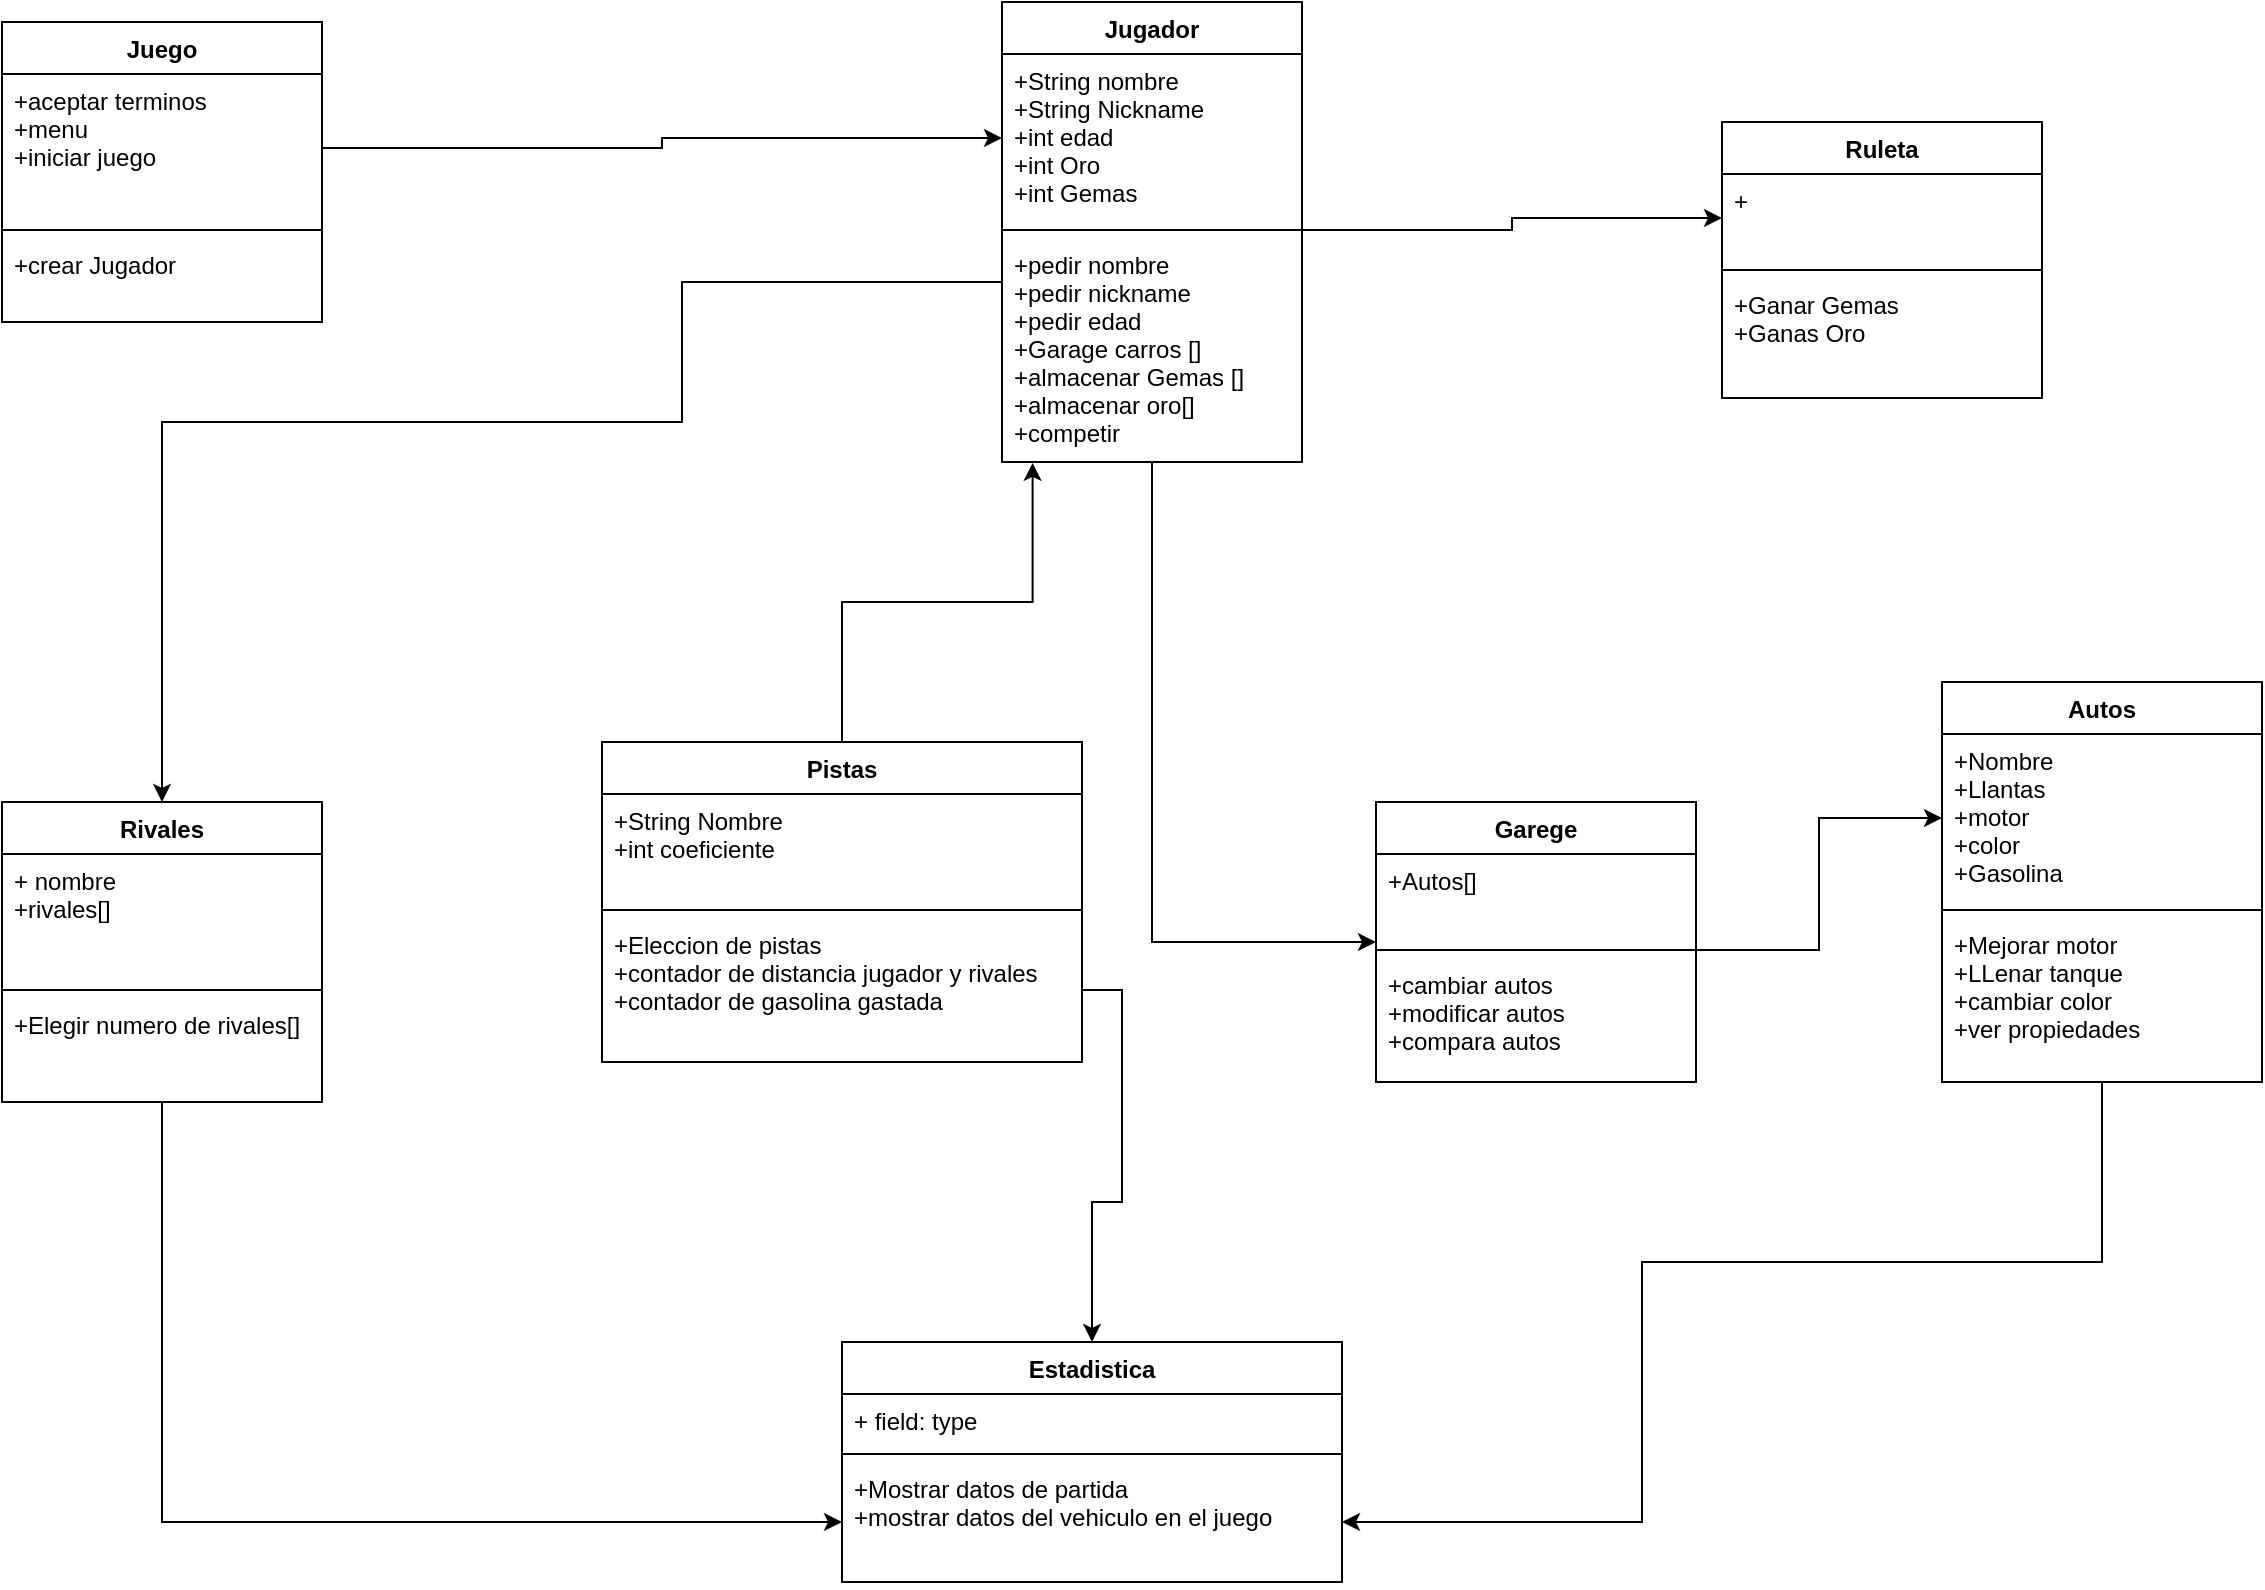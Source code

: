 <mxfile version="14.4.2" type="device"><diagram id="C5RBs43oDa-KdzZeNtuy" name="Page-1"><mxGraphModel dx="1240" dy="689" grid="1" gridSize="10" guides="1" tooltips="1" connect="1" arrows="1" fold="1" page="1" pageScale="1" pageWidth="827" pageHeight="1169" math="0" shadow="0"><root><mxCell id="WIyWlLk6GJQsqaUBKTNV-0"/><mxCell id="WIyWlLk6GJQsqaUBKTNV-1" parent="WIyWlLk6GJQsqaUBKTNV-0"/><mxCell id="_pBQuMpL7tuIjOIFrmTL-0" value="Juego" style="swimlane;fontStyle=1;align=center;verticalAlign=top;childLayout=stackLayout;horizontal=1;startSize=26;horizontalStack=0;resizeParent=1;resizeParentMax=0;resizeLast=0;collapsible=1;marginBottom=0;" parent="WIyWlLk6GJQsqaUBKTNV-1" vertex="1"><mxGeometry x="140" y="90" width="160" height="150" as="geometry"/></mxCell><mxCell id="_pBQuMpL7tuIjOIFrmTL-1" value="+aceptar terminos&#10;+menu&#10;+iniciar juego" style="text;strokeColor=none;fillColor=none;align=left;verticalAlign=top;spacingLeft=4;spacingRight=4;overflow=hidden;rotatable=0;points=[[0,0.5],[1,0.5]];portConstraint=eastwest;" parent="_pBQuMpL7tuIjOIFrmTL-0" vertex="1"><mxGeometry y="26" width="160" height="74" as="geometry"/></mxCell><mxCell id="_pBQuMpL7tuIjOIFrmTL-2" value="" style="line;strokeWidth=1;fillColor=none;align=left;verticalAlign=middle;spacingTop=-1;spacingLeft=3;spacingRight=3;rotatable=0;labelPosition=right;points=[];portConstraint=eastwest;" parent="_pBQuMpL7tuIjOIFrmTL-0" vertex="1"><mxGeometry y="100" width="160" height="8" as="geometry"/></mxCell><mxCell id="_pBQuMpL7tuIjOIFrmTL-3" value="+crear Jugador" style="text;strokeColor=none;fillColor=none;align=left;verticalAlign=top;spacingLeft=4;spacingRight=4;overflow=hidden;rotatable=0;points=[[0,0.5],[1,0.5]];portConstraint=eastwest;" parent="_pBQuMpL7tuIjOIFrmTL-0" vertex="1"><mxGeometry y="108" width="160" height="42" as="geometry"/></mxCell><mxCell id="uViINEGti_Z9D7nmSMU2-13" style="edgeStyle=orthogonalEdgeStyle;rounded=0;orthogonalLoop=1;jettySize=auto;html=1;" edge="1" parent="WIyWlLk6GJQsqaUBKTNV-1" source="uViINEGti_Z9D7nmSMU2-2" target="uViINEGti_Z9D7nmSMU2-6"><mxGeometry relative="1" as="geometry"><Array as="points"><mxPoint x="715" y="550"/></Array></mxGeometry></mxCell><mxCell id="uViINEGti_Z9D7nmSMU2-30" style="edgeStyle=orthogonalEdgeStyle;rounded=0;orthogonalLoop=1;jettySize=auto;html=1;" edge="1" parent="WIyWlLk6GJQsqaUBKTNV-1" source="uViINEGti_Z9D7nmSMU2-5" target="uViINEGti_Z9D7nmSMU2-25"><mxGeometry relative="1" as="geometry"><mxPoint x="620" y="220" as="sourcePoint"/><Array as="points"><mxPoint x="480" y="220"/><mxPoint x="480" y="290"/><mxPoint x="220" y="290"/></Array></mxGeometry></mxCell><mxCell id="uViINEGti_Z9D7nmSMU2-2" value="Jugador" style="swimlane;fontStyle=1;align=center;verticalAlign=top;childLayout=stackLayout;horizontal=1;startSize=26;horizontalStack=0;resizeParent=1;resizeParentMax=0;resizeLast=0;collapsible=1;marginBottom=0;" vertex="1" parent="WIyWlLk6GJQsqaUBKTNV-1"><mxGeometry x="640" y="80" width="150" height="230" as="geometry"/></mxCell><mxCell id="uViINEGti_Z9D7nmSMU2-3" value="+String nombre&#10;+String Nickname&#10;+int edad&#10;+int Oro &#10;+int Gemas" style="text;strokeColor=none;fillColor=none;align=left;verticalAlign=top;spacingLeft=4;spacingRight=4;overflow=hidden;rotatable=0;points=[[0,0.5],[1,0.5]];portConstraint=eastwest;" vertex="1" parent="uViINEGti_Z9D7nmSMU2-2"><mxGeometry y="26" width="150" height="84" as="geometry"/></mxCell><mxCell id="uViINEGti_Z9D7nmSMU2-4" value="" style="line;strokeWidth=1;fillColor=none;align=left;verticalAlign=middle;spacingTop=-1;spacingLeft=3;spacingRight=3;rotatable=0;labelPosition=right;points=[];portConstraint=eastwest;" vertex="1" parent="uViINEGti_Z9D7nmSMU2-2"><mxGeometry y="110" width="150" height="8" as="geometry"/></mxCell><mxCell id="uViINEGti_Z9D7nmSMU2-5" value="+pedir nombre&#10;+pedir nickname&#10;+pedir edad&#10;+Garage carros []&#10;+almacenar Gemas []&#10;+almacenar oro[]&#10;+competir" style="text;strokeColor=none;fillColor=none;align=left;verticalAlign=top;spacingLeft=4;spacingRight=4;overflow=hidden;rotatable=0;points=[[0,0.5],[1,0.5]];portConstraint=eastwest;" vertex="1" parent="uViINEGti_Z9D7nmSMU2-2"><mxGeometry y="118" width="150" height="112" as="geometry"/></mxCell><mxCell id="uViINEGti_Z9D7nmSMU2-6" value="Garege" style="swimlane;fontStyle=1;align=center;verticalAlign=top;childLayout=stackLayout;horizontal=1;startSize=26;horizontalStack=0;resizeParent=1;resizeParentMax=0;resizeLast=0;collapsible=1;marginBottom=0;" vertex="1" parent="WIyWlLk6GJQsqaUBKTNV-1"><mxGeometry x="827" y="480" width="160" height="140" as="geometry"/></mxCell><mxCell id="uViINEGti_Z9D7nmSMU2-7" value="+Autos[]" style="text;strokeColor=none;fillColor=none;align=left;verticalAlign=top;spacingLeft=4;spacingRight=4;overflow=hidden;rotatable=0;points=[[0,0.5],[1,0.5]];portConstraint=eastwest;" vertex="1" parent="uViINEGti_Z9D7nmSMU2-6"><mxGeometry y="26" width="160" height="44" as="geometry"/></mxCell><mxCell id="uViINEGti_Z9D7nmSMU2-8" value="" style="line;strokeWidth=1;fillColor=none;align=left;verticalAlign=middle;spacingTop=-1;spacingLeft=3;spacingRight=3;rotatable=0;labelPosition=right;points=[];portConstraint=eastwest;" vertex="1" parent="uViINEGti_Z9D7nmSMU2-6"><mxGeometry y="70" width="160" height="8" as="geometry"/></mxCell><mxCell id="uViINEGti_Z9D7nmSMU2-9" value="+cambiar autos&#10;+modificar autos&#10;+compara autos" style="text;strokeColor=none;fillColor=none;align=left;verticalAlign=top;spacingLeft=4;spacingRight=4;overflow=hidden;rotatable=0;points=[[0,0.5],[1,0.5]];portConstraint=eastwest;" vertex="1" parent="uViINEGti_Z9D7nmSMU2-6"><mxGeometry y="78" width="160" height="62" as="geometry"/></mxCell><mxCell id="uViINEGti_Z9D7nmSMU2-12" style="edgeStyle=orthogonalEdgeStyle;rounded=0;orthogonalLoop=1;jettySize=auto;html=1;entryX=0;entryY=0.5;entryDx=0;entryDy=0;" edge="1" parent="WIyWlLk6GJQsqaUBKTNV-1" source="_pBQuMpL7tuIjOIFrmTL-1" target="uViINEGti_Z9D7nmSMU2-3"><mxGeometry relative="1" as="geometry"/></mxCell><mxCell id="uViINEGti_Z9D7nmSMU2-14" value="Autos" style="swimlane;fontStyle=1;align=center;verticalAlign=top;childLayout=stackLayout;horizontal=1;startSize=26;horizontalStack=0;resizeParent=1;resizeParentMax=0;resizeLast=0;collapsible=1;marginBottom=0;" vertex="1" parent="WIyWlLk6GJQsqaUBKTNV-1"><mxGeometry x="1110" y="420" width="160" height="200" as="geometry"/></mxCell><mxCell id="uViINEGti_Z9D7nmSMU2-15" value="+Nombre&#10;+Llantas&#10;+motor&#10;+color&#10;+Gasolina" style="text;strokeColor=none;fillColor=none;align=left;verticalAlign=top;spacingLeft=4;spacingRight=4;overflow=hidden;rotatable=0;points=[[0,0.5],[1,0.5]];portConstraint=eastwest;" vertex="1" parent="uViINEGti_Z9D7nmSMU2-14"><mxGeometry y="26" width="160" height="84" as="geometry"/></mxCell><mxCell id="uViINEGti_Z9D7nmSMU2-16" value="" style="line;strokeWidth=1;fillColor=none;align=left;verticalAlign=middle;spacingTop=-1;spacingLeft=3;spacingRight=3;rotatable=0;labelPosition=right;points=[];portConstraint=eastwest;" vertex="1" parent="uViINEGti_Z9D7nmSMU2-14"><mxGeometry y="110" width="160" height="8" as="geometry"/></mxCell><mxCell id="uViINEGti_Z9D7nmSMU2-17" value="+Mejorar motor&#10;+LLenar tanque&#10;+cambiar color&#10;+ver propiedades&#10;" style="text;strokeColor=none;fillColor=none;align=left;verticalAlign=top;spacingLeft=4;spacingRight=4;overflow=hidden;rotatable=0;points=[[0,0.5],[1,0.5]];portConstraint=eastwest;" vertex="1" parent="uViINEGti_Z9D7nmSMU2-14"><mxGeometry y="118" width="160" height="82" as="geometry"/></mxCell><mxCell id="uViINEGti_Z9D7nmSMU2-18" style="edgeStyle=orthogonalEdgeStyle;rounded=0;orthogonalLoop=1;jettySize=auto;html=1;entryX=0;entryY=0.5;entryDx=0;entryDy=0;" edge="1" parent="WIyWlLk6GJQsqaUBKTNV-1" source="uViINEGti_Z9D7nmSMU2-8" target="uViINEGti_Z9D7nmSMU2-15"><mxGeometry relative="1" as="geometry"/></mxCell><mxCell id="uViINEGti_Z9D7nmSMU2-19" value="Ruleta" style="swimlane;fontStyle=1;align=center;verticalAlign=top;childLayout=stackLayout;horizontal=1;startSize=26;horizontalStack=0;resizeParent=1;resizeParentMax=0;resizeLast=0;collapsible=1;marginBottom=0;" vertex="1" parent="WIyWlLk6GJQsqaUBKTNV-1"><mxGeometry x="1000" y="140" width="160" height="138" as="geometry"/></mxCell><mxCell id="uViINEGti_Z9D7nmSMU2-20" value="+" style="text;strokeColor=none;fillColor=none;align=left;verticalAlign=top;spacingLeft=4;spacingRight=4;overflow=hidden;rotatable=0;points=[[0,0.5],[1,0.5]];portConstraint=eastwest;" vertex="1" parent="uViINEGti_Z9D7nmSMU2-19"><mxGeometry y="26" width="160" height="44" as="geometry"/></mxCell><mxCell id="uViINEGti_Z9D7nmSMU2-21" value="" style="line;strokeWidth=1;fillColor=none;align=left;verticalAlign=middle;spacingTop=-1;spacingLeft=3;spacingRight=3;rotatable=0;labelPosition=right;points=[];portConstraint=eastwest;" vertex="1" parent="uViINEGti_Z9D7nmSMU2-19"><mxGeometry y="70" width="160" height="8" as="geometry"/></mxCell><mxCell id="uViINEGti_Z9D7nmSMU2-22" value="+Ganar Gemas&#10;+Ganas Oro" style="text;strokeColor=none;fillColor=none;align=left;verticalAlign=top;spacingLeft=4;spacingRight=4;overflow=hidden;rotatable=0;points=[[0,0.5],[1,0.5]];portConstraint=eastwest;" vertex="1" parent="uViINEGti_Z9D7nmSMU2-19"><mxGeometry y="78" width="160" height="60" as="geometry"/></mxCell><mxCell id="uViINEGti_Z9D7nmSMU2-23" style="edgeStyle=orthogonalEdgeStyle;rounded=0;orthogonalLoop=1;jettySize=auto;html=1;" edge="1" parent="WIyWlLk6GJQsqaUBKTNV-1" source="uViINEGti_Z9D7nmSMU2-4" target="uViINEGti_Z9D7nmSMU2-20"><mxGeometry relative="1" as="geometry"/></mxCell><mxCell id="uViINEGti_Z9D7nmSMU2-44" style="edgeStyle=orthogonalEdgeStyle;rounded=0;orthogonalLoop=1;jettySize=auto;html=1;entryX=0;entryY=0.5;entryDx=0;entryDy=0;" edge="1" parent="WIyWlLk6GJQsqaUBKTNV-1" source="uViINEGti_Z9D7nmSMU2-25" target="uViINEGti_Z9D7nmSMU2-41"><mxGeometry relative="1" as="geometry"/></mxCell><mxCell id="uViINEGti_Z9D7nmSMU2-25" value="Rivales" style="swimlane;fontStyle=1;align=center;verticalAlign=top;childLayout=stackLayout;horizontal=1;startSize=26;horizontalStack=0;resizeParent=1;resizeParentMax=0;resizeLast=0;collapsible=1;marginBottom=0;" vertex="1" parent="WIyWlLk6GJQsqaUBKTNV-1"><mxGeometry x="140" y="480" width="160" height="150" as="geometry"/></mxCell><mxCell id="uViINEGti_Z9D7nmSMU2-26" value="+ nombre&#10;+rivales[]" style="text;strokeColor=none;fillColor=none;align=left;verticalAlign=top;spacingLeft=4;spacingRight=4;overflow=hidden;rotatable=0;points=[[0,0.5],[1,0.5]];portConstraint=eastwest;" vertex="1" parent="uViINEGti_Z9D7nmSMU2-25"><mxGeometry y="26" width="160" height="64" as="geometry"/></mxCell><mxCell id="uViINEGti_Z9D7nmSMU2-27" value="" style="line;strokeWidth=1;fillColor=none;align=left;verticalAlign=middle;spacingTop=-1;spacingLeft=3;spacingRight=3;rotatable=0;labelPosition=right;points=[];portConstraint=eastwest;" vertex="1" parent="uViINEGti_Z9D7nmSMU2-25"><mxGeometry y="90" width="160" height="8" as="geometry"/></mxCell><mxCell id="uViINEGti_Z9D7nmSMU2-28" value="+Elegir numero de rivales[]" style="text;strokeColor=none;fillColor=none;align=left;verticalAlign=top;spacingLeft=4;spacingRight=4;overflow=hidden;rotatable=0;points=[[0,0.5],[1,0.5]];portConstraint=eastwest;" vertex="1" parent="uViINEGti_Z9D7nmSMU2-25"><mxGeometry y="98" width="160" height="52" as="geometry"/></mxCell><mxCell id="uViINEGti_Z9D7nmSMU2-37" style="edgeStyle=orthogonalEdgeStyle;rounded=0;orthogonalLoop=1;jettySize=auto;html=1;entryX=0.102;entryY=1.004;entryDx=0;entryDy=0;entryPerimeter=0;" edge="1" parent="WIyWlLk6GJQsqaUBKTNV-1" source="uViINEGti_Z9D7nmSMU2-31" target="uViINEGti_Z9D7nmSMU2-5"><mxGeometry relative="1" as="geometry"/></mxCell><mxCell id="uViINEGti_Z9D7nmSMU2-31" value="Pistas" style="swimlane;fontStyle=1;align=center;verticalAlign=top;childLayout=stackLayout;horizontal=1;startSize=26;horizontalStack=0;resizeParent=1;resizeParentMax=0;resizeLast=0;collapsible=1;marginBottom=0;" vertex="1" parent="WIyWlLk6GJQsqaUBKTNV-1"><mxGeometry x="440" y="450" width="240" height="160" as="geometry"/></mxCell><mxCell id="uViINEGti_Z9D7nmSMU2-32" value="+String Nombre&#10;+int coeficiente" style="text;strokeColor=none;fillColor=none;align=left;verticalAlign=top;spacingLeft=4;spacingRight=4;overflow=hidden;rotatable=0;points=[[0,0.5],[1,0.5]];portConstraint=eastwest;" vertex="1" parent="uViINEGti_Z9D7nmSMU2-31"><mxGeometry y="26" width="240" height="54" as="geometry"/></mxCell><mxCell id="uViINEGti_Z9D7nmSMU2-33" value="" style="line;strokeWidth=1;fillColor=none;align=left;verticalAlign=middle;spacingTop=-1;spacingLeft=3;spacingRight=3;rotatable=0;labelPosition=right;points=[];portConstraint=eastwest;" vertex="1" parent="uViINEGti_Z9D7nmSMU2-31"><mxGeometry y="80" width="240" height="8" as="geometry"/></mxCell><mxCell id="uViINEGti_Z9D7nmSMU2-34" value="+Eleccion de pistas&#10;+contador de distancia jugador y rivales&#10;+contador de gasolina gastada" style="text;strokeColor=none;fillColor=none;align=left;verticalAlign=top;spacingLeft=4;spacingRight=4;overflow=hidden;rotatable=0;points=[[0,0.5],[1,0.5]];portConstraint=eastwest;" vertex="1" parent="uViINEGti_Z9D7nmSMU2-31"><mxGeometry y="88" width="240" height="72" as="geometry"/></mxCell><mxCell id="uViINEGti_Z9D7nmSMU2-38" value="Estadistica" style="swimlane;fontStyle=1;align=center;verticalAlign=top;childLayout=stackLayout;horizontal=1;startSize=26;horizontalStack=0;resizeParent=1;resizeParentMax=0;resizeLast=0;collapsible=1;marginBottom=0;" vertex="1" parent="WIyWlLk6GJQsqaUBKTNV-1"><mxGeometry x="560" y="750" width="250" height="120" as="geometry"/></mxCell><mxCell id="uViINEGti_Z9D7nmSMU2-39" value="+ field: type" style="text;strokeColor=none;fillColor=none;align=left;verticalAlign=top;spacingLeft=4;spacingRight=4;overflow=hidden;rotatable=0;points=[[0,0.5],[1,0.5]];portConstraint=eastwest;" vertex="1" parent="uViINEGti_Z9D7nmSMU2-38"><mxGeometry y="26" width="250" height="26" as="geometry"/></mxCell><mxCell id="uViINEGti_Z9D7nmSMU2-40" value="" style="line;strokeWidth=1;fillColor=none;align=left;verticalAlign=middle;spacingTop=-1;spacingLeft=3;spacingRight=3;rotatable=0;labelPosition=right;points=[];portConstraint=eastwest;" vertex="1" parent="uViINEGti_Z9D7nmSMU2-38"><mxGeometry y="52" width="250" height="8" as="geometry"/></mxCell><mxCell id="uViINEGti_Z9D7nmSMU2-41" value="+Mostrar datos de partida&#10;+mostrar datos del vehiculo en el juego" style="text;strokeColor=none;fillColor=none;align=left;verticalAlign=top;spacingLeft=4;spacingRight=4;overflow=hidden;rotatable=0;points=[[0,0.5],[1,0.5]];portConstraint=eastwest;" vertex="1" parent="uViINEGti_Z9D7nmSMU2-38"><mxGeometry y="60" width="250" height="60" as="geometry"/></mxCell><mxCell id="uViINEGti_Z9D7nmSMU2-42" style="edgeStyle=orthogonalEdgeStyle;rounded=0;orthogonalLoop=1;jettySize=auto;html=1;" edge="1" parent="WIyWlLk6GJQsqaUBKTNV-1" source="uViINEGti_Z9D7nmSMU2-17" target="uViINEGti_Z9D7nmSMU2-41"><mxGeometry relative="1" as="geometry"><Array as="points"><mxPoint x="1190" y="710"/><mxPoint x="960" y="710"/><mxPoint x="960" y="840"/></Array></mxGeometry></mxCell><mxCell id="uViINEGti_Z9D7nmSMU2-43" style="edgeStyle=orthogonalEdgeStyle;rounded=0;orthogonalLoop=1;jettySize=auto;html=1;entryX=0.5;entryY=0;entryDx=0;entryDy=0;" edge="1" parent="WIyWlLk6GJQsqaUBKTNV-1" source="uViINEGti_Z9D7nmSMU2-34" target="uViINEGti_Z9D7nmSMU2-38"><mxGeometry relative="1" as="geometry"/></mxCell></root></mxGraphModel></diagram></mxfile>